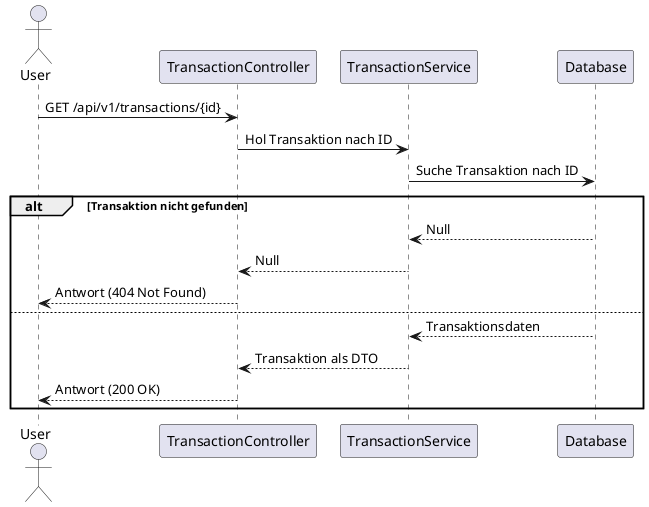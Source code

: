 @startuml
skinparam Shadowing false
skinparam maxMessageSize 300

actor User
participant TransactionController
participant TransactionService
participant Database

User -> TransactionController: GET /api/v1/transactions/{id}
TransactionController -> TransactionService: Hol Transaktion nach ID
TransactionService -> Database: Suche Transaktion nach ID
alt Transaktion nicht gefunden
    Database --> TransactionService: Null
    TransactionService --> TransactionController: Null
    TransactionController --> User: Antwort (404 Not Found)
else
    Database --> TransactionService: Transaktionsdaten
    TransactionService --> TransactionController: Transaktion als DTO
    TransactionController --> User: Antwort (200 OK)
end
@enduml